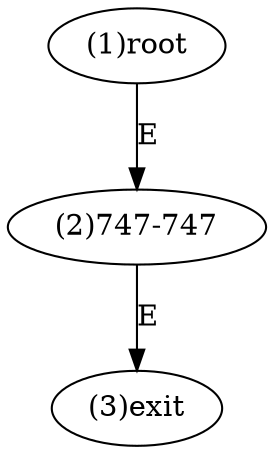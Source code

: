 digraph "" { 
1[ label="(1)root"];
2[ label="(2)747-747"];
3[ label="(3)exit"];
1->2[ label="E"];
2->3[ label="E"];
}